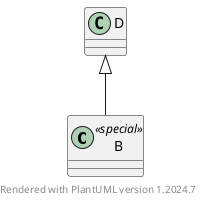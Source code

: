 @startuml
    class A 
    class B <<special>>
    interface C
    class D

    D <|-- B

    ' hide A & C
    hide A
    hide C
    
    footer Rendered with PlantUML version %version()
@enduml